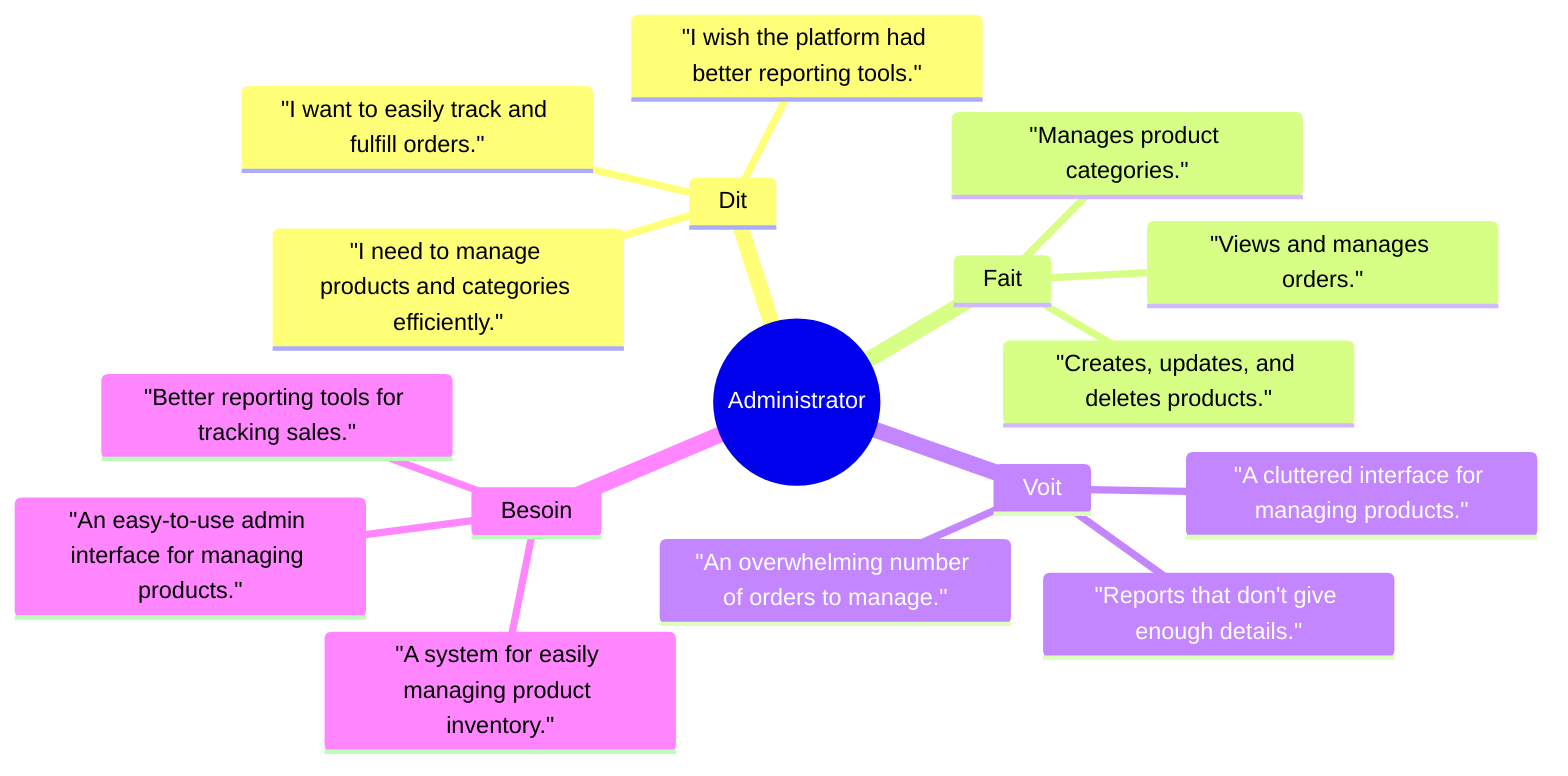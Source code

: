 mindmap
  root((Administrator))
    Dit
       "I need to manage products and categories efficiently."
       "I want to easily track and fulfill orders."
       "I wish the platform had better reporting tools."
    Fait
       "Creates, updates, and deletes products."
       "Manages product categories."
       "Views and manages orders."
    Voit
       "An overwhelming number of orders to manage."
       "A cluttered interface for managing products."
       "Reports that don't give enough details."
    Besoin
       "An easy-to-use admin interface for managing products."
       "Better reporting tools for tracking sales."
       "A system for easily managing product inventory."